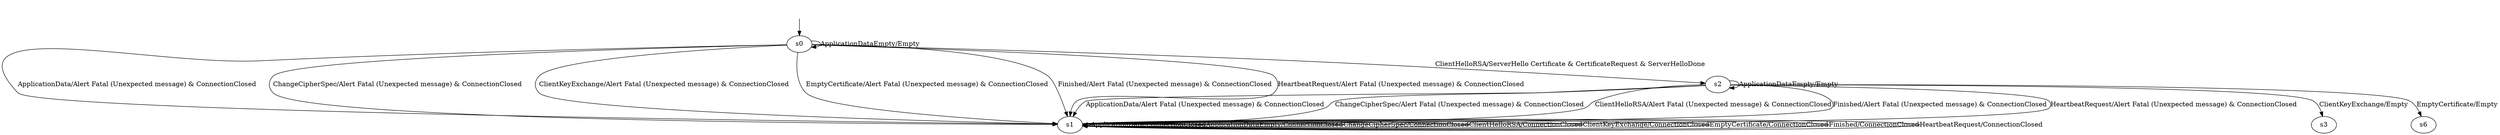 digraph h1 {
s0 [label="s0"];
s1 [label="s1"];
s2 [label="s2"];
s0 -> s1 [label="ApplicationData/Alert Fatal (Unexpected message) & ConnectionClosed"];
s0 -> s0 [label="ApplicationDataEmpty/Empty"];
s0 -> s1 [label="ChangeCipherSpec/Alert Fatal (Unexpected message) & ConnectionClosed"];
s0 -> s2 [label="ClientHelloRSA/ServerHello Certificate & CertificateRequest & ServerHelloDone"];
s0 -> s1 [label="ClientKeyExchange/Alert Fatal (Unexpected message) & ConnectionClosed"];
s0 -> s1 [label="EmptyCertificate/Alert Fatal (Unexpected message) & ConnectionClosed"];
s0 -> s1 [label="Finished/Alert Fatal (Unexpected message) & ConnectionClosed"];
s0 -> s1 [label="HeartbeatRequest/Alert Fatal (Unexpected message) & ConnectionClosed"];
s1 -> s1 [label="ApplicationData/ConnectionClosed"];
s1 -> s1 [label="ApplicationDataEmpty/ConnectionClosed"];
s1 -> s1 [label="ChangeCipherSpec/ConnectionClosed"];
s1 -> s1 [label="ClientHelloRSA/ConnectionClosed"];
s1 -> s1 [label="ClientKeyExchange/ConnectionClosed"];
s1 -> s1 [label="EmptyCertificate/ConnectionClosed"];
s1 -> s1 [label="Finished/ConnectionClosed"];
s1 -> s1 [label="HeartbeatRequest/ConnectionClosed"];
s2 -> s1 [label="ApplicationData/Alert Fatal (Unexpected message) & ConnectionClosed"];
s2 -> s2 [label="ApplicationDataEmpty/Empty"];
s2 -> s1 [label="ChangeCipherSpec/Alert Fatal (Unexpected message) & ConnectionClosed"];
s2 -> s1 [label="ClientHelloRSA/Alert Fatal (Unexpected message) & ConnectionClosed"];
s2 -> s3 [label="ClientKeyExchange/Empty"];
s2 -> s6 [label="EmptyCertificate/Empty"];
s2 -> s1 [label="Finished/Alert Fatal (Unexpected message) & ConnectionClosed"];
s2 -> s1 [label="HeartbeatRequest/Alert Fatal (Unexpected message) & ConnectionClosed"];
__start0 [shape=none, label=""];
__start0 -> s0 [label=""];
}
